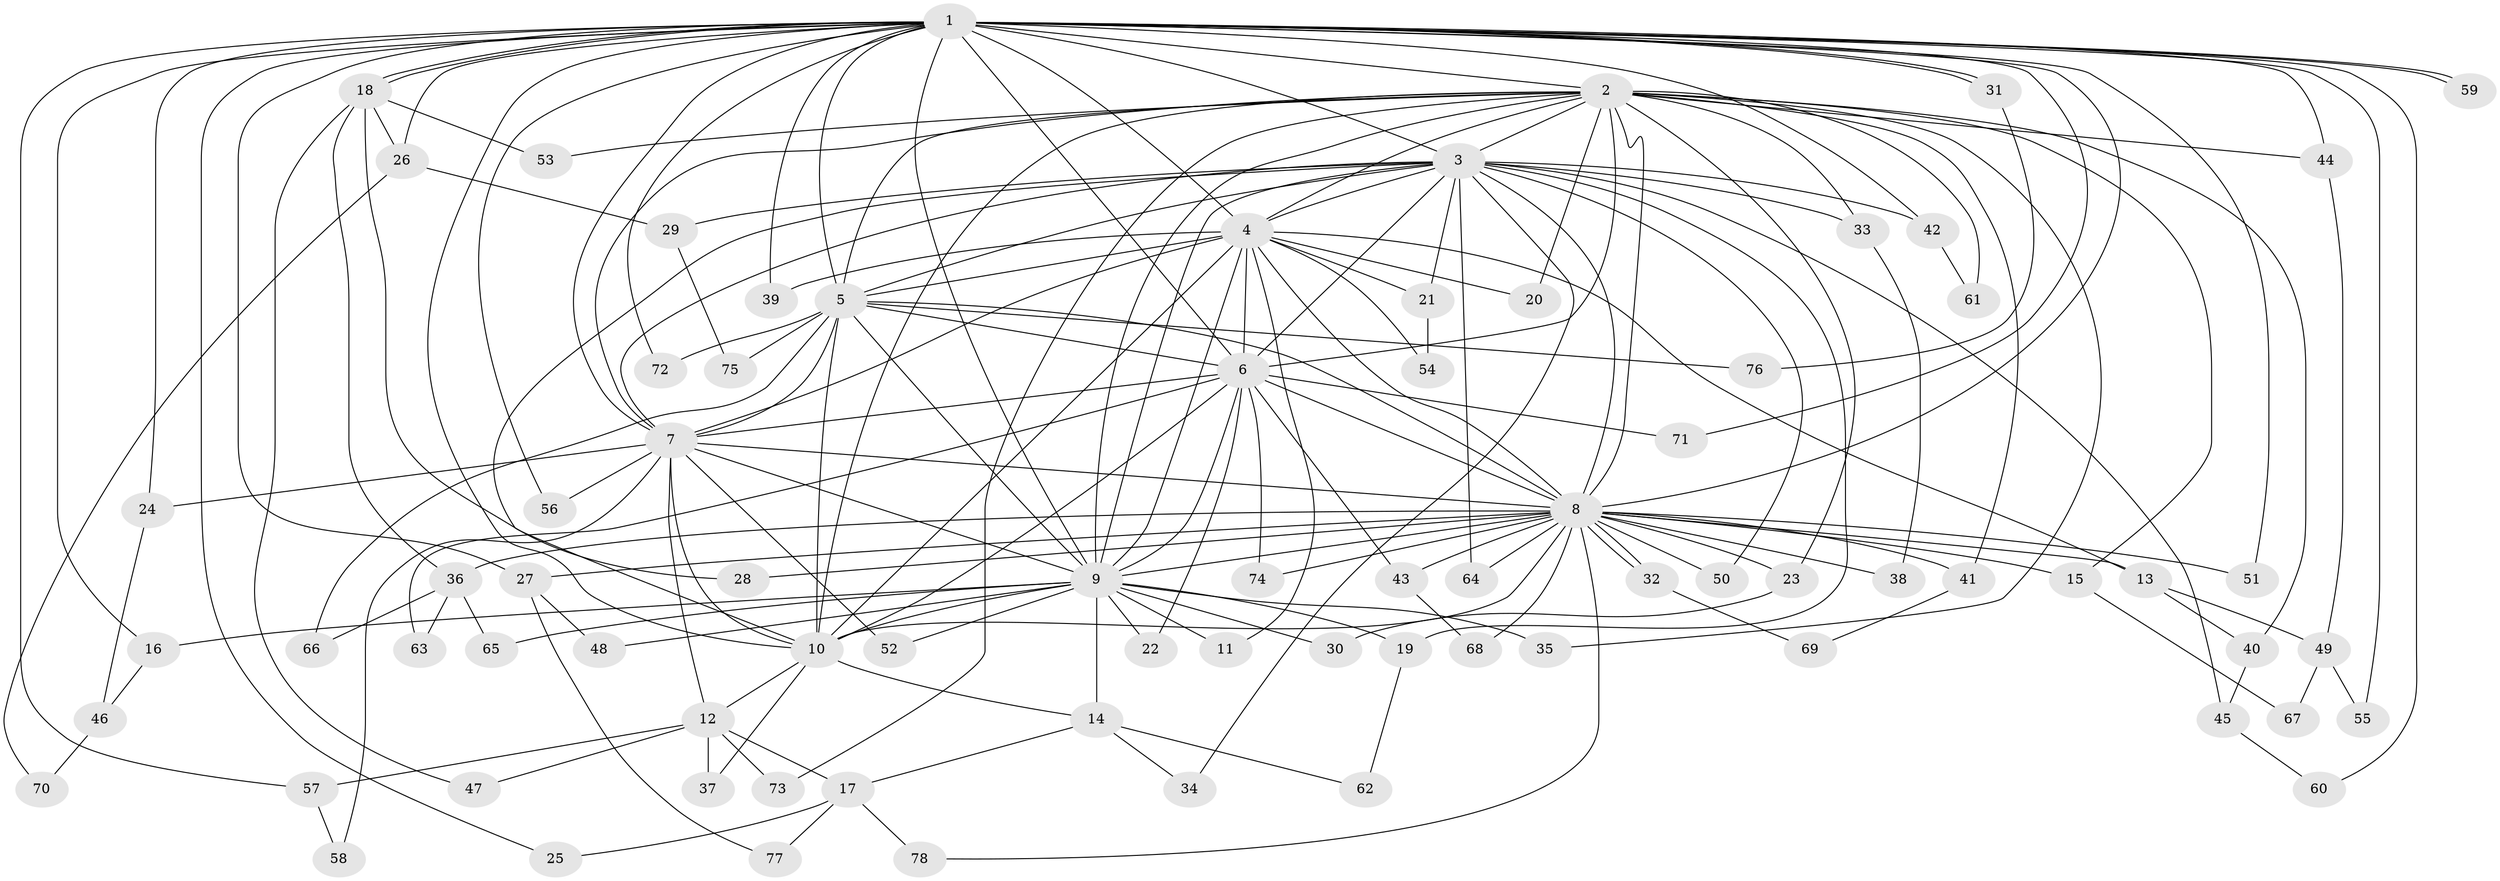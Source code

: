 // Generated by graph-tools (version 1.1) at 2025/45/03/09/25 04:45:51]
// undirected, 78 vertices, 181 edges
graph export_dot {
graph [start="1"]
  node [color=gray90,style=filled];
  1;
  2;
  3;
  4;
  5;
  6;
  7;
  8;
  9;
  10;
  11;
  12;
  13;
  14;
  15;
  16;
  17;
  18;
  19;
  20;
  21;
  22;
  23;
  24;
  25;
  26;
  27;
  28;
  29;
  30;
  31;
  32;
  33;
  34;
  35;
  36;
  37;
  38;
  39;
  40;
  41;
  42;
  43;
  44;
  45;
  46;
  47;
  48;
  49;
  50;
  51;
  52;
  53;
  54;
  55;
  56;
  57;
  58;
  59;
  60;
  61;
  62;
  63;
  64;
  65;
  66;
  67;
  68;
  69;
  70;
  71;
  72;
  73;
  74;
  75;
  76;
  77;
  78;
  1 -- 2;
  1 -- 3;
  1 -- 4;
  1 -- 5;
  1 -- 6;
  1 -- 7;
  1 -- 8;
  1 -- 9;
  1 -- 10;
  1 -- 16;
  1 -- 18;
  1 -- 18;
  1 -- 24;
  1 -- 25;
  1 -- 26;
  1 -- 27;
  1 -- 31;
  1 -- 31;
  1 -- 39;
  1 -- 42;
  1 -- 44;
  1 -- 51;
  1 -- 55;
  1 -- 56;
  1 -- 57;
  1 -- 59;
  1 -- 59;
  1 -- 60;
  1 -- 71;
  1 -- 72;
  2 -- 3;
  2 -- 4;
  2 -- 5;
  2 -- 6;
  2 -- 7;
  2 -- 8;
  2 -- 9;
  2 -- 10;
  2 -- 15;
  2 -- 20;
  2 -- 23;
  2 -- 33;
  2 -- 35;
  2 -- 40;
  2 -- 41;
  2 -- 44;
  2 -- 53;
  2 -- 61;
  2 -- 73;
  3 -- 4;
  3 -- 5;
  3 -- 6;
  3 -- 7;
  3 -- 8;
  3 -- 9;
  3 -- 10;
  3 -- 19;
  3 -- 21;
  3 -- 29;
  3 -- 33;
  3 -- 34;
  3 -- 42;
  3 -- 45;
  3 -- 50;
  3 -- 64;
  4 -- 5;
  4 -- 6;
  4 -- 7;
  4 -- 8;
  4 -- 9;
  4 -- 10;
  4 -- 11;
  4 -- 13;
  4 -- 20;
  4 -- 21;
  4 -- 39;
  4 -- 54;
  5 -- 6;
  5 -- 7;
  5 -- 8;
  5 -- 9;
  5 -- 10;
  5 -- 66;
  5 -- 72;
  5 -- 75;
  5 -- 76;
  6 -- 7;
  6 -- 8;
  6 -- 9;
  6 -- 10;
  6 -- 22;
  6 -- 43;
  6 -- 63;
  6 -- 71;
  6 -- 74;
  7 -- 8;
  7 -- 9;
  7 -- 10;
  7 -- 12;
  7 -- 24;
  7 -- 52;
  7 -- 56;
  7 -- 58;
  8 -- 9;
  8 -- 10;
  8 -- 13;
  8 -- 15;
  8 -- 23;
  8 -- 27;
  8 -- 28;
  8 -- 32;
  8 -- 32;
  8 -- 36;
  8 -- 38;
  8 -- 41;
  8 -- 43;
  8 -- 50;
  8 -- 51;
  8 -- 64;
  8 -- 68;
  8 -- 74;
  8 -- 78;
  9 -- 10;
  9 -- 11;
  9 -- 14;
  9 -- 16;
  9 -- 19;
  9 -- 22;
  9 -- 30;
  9 -- 35;
  9 -- 48;
  9 -- 52;
  9 -- 65;
  10 -- 12;
  10 -- 14;
  10 -- 37;
  12 -- 17;
  12 -- 37;
  12 -- 47;
  12 -- 57;
  12 -- 73;
  13 -- 40;
  13 -- 49;
  14 -- 17;
  14 -- 34;
  14 -- 62;
  15 -- 67;
  16 -- 46;
  17 -- 25;
  17 -- 77;
  17 -- 78;
  18 -- 26;
  18 -- 28;
  18 -- 36;
  18 -- 47;
  18 -- 53;
  19 -- 62;
  21 -- 54;
  23 -- 30;
  24 -- 46;
  26 -- 29;
  26 -- 70;
  27 -- 48;
  27 -- 77;
  29 -- 75;
  31 -- 76;
  32 -- 69;
  33 -- 38;
  36 -- 63;
  36 -- 65;
  36 -- 66;
  40 -- 45;
  41 -- 69;
  42 -- 61;
  43 -- 68;
  44 -- 49;
  45 -- 60;
  46 -- 70;
  49 -- 55;
  49 -- 67;
  57 -- 58;
}
